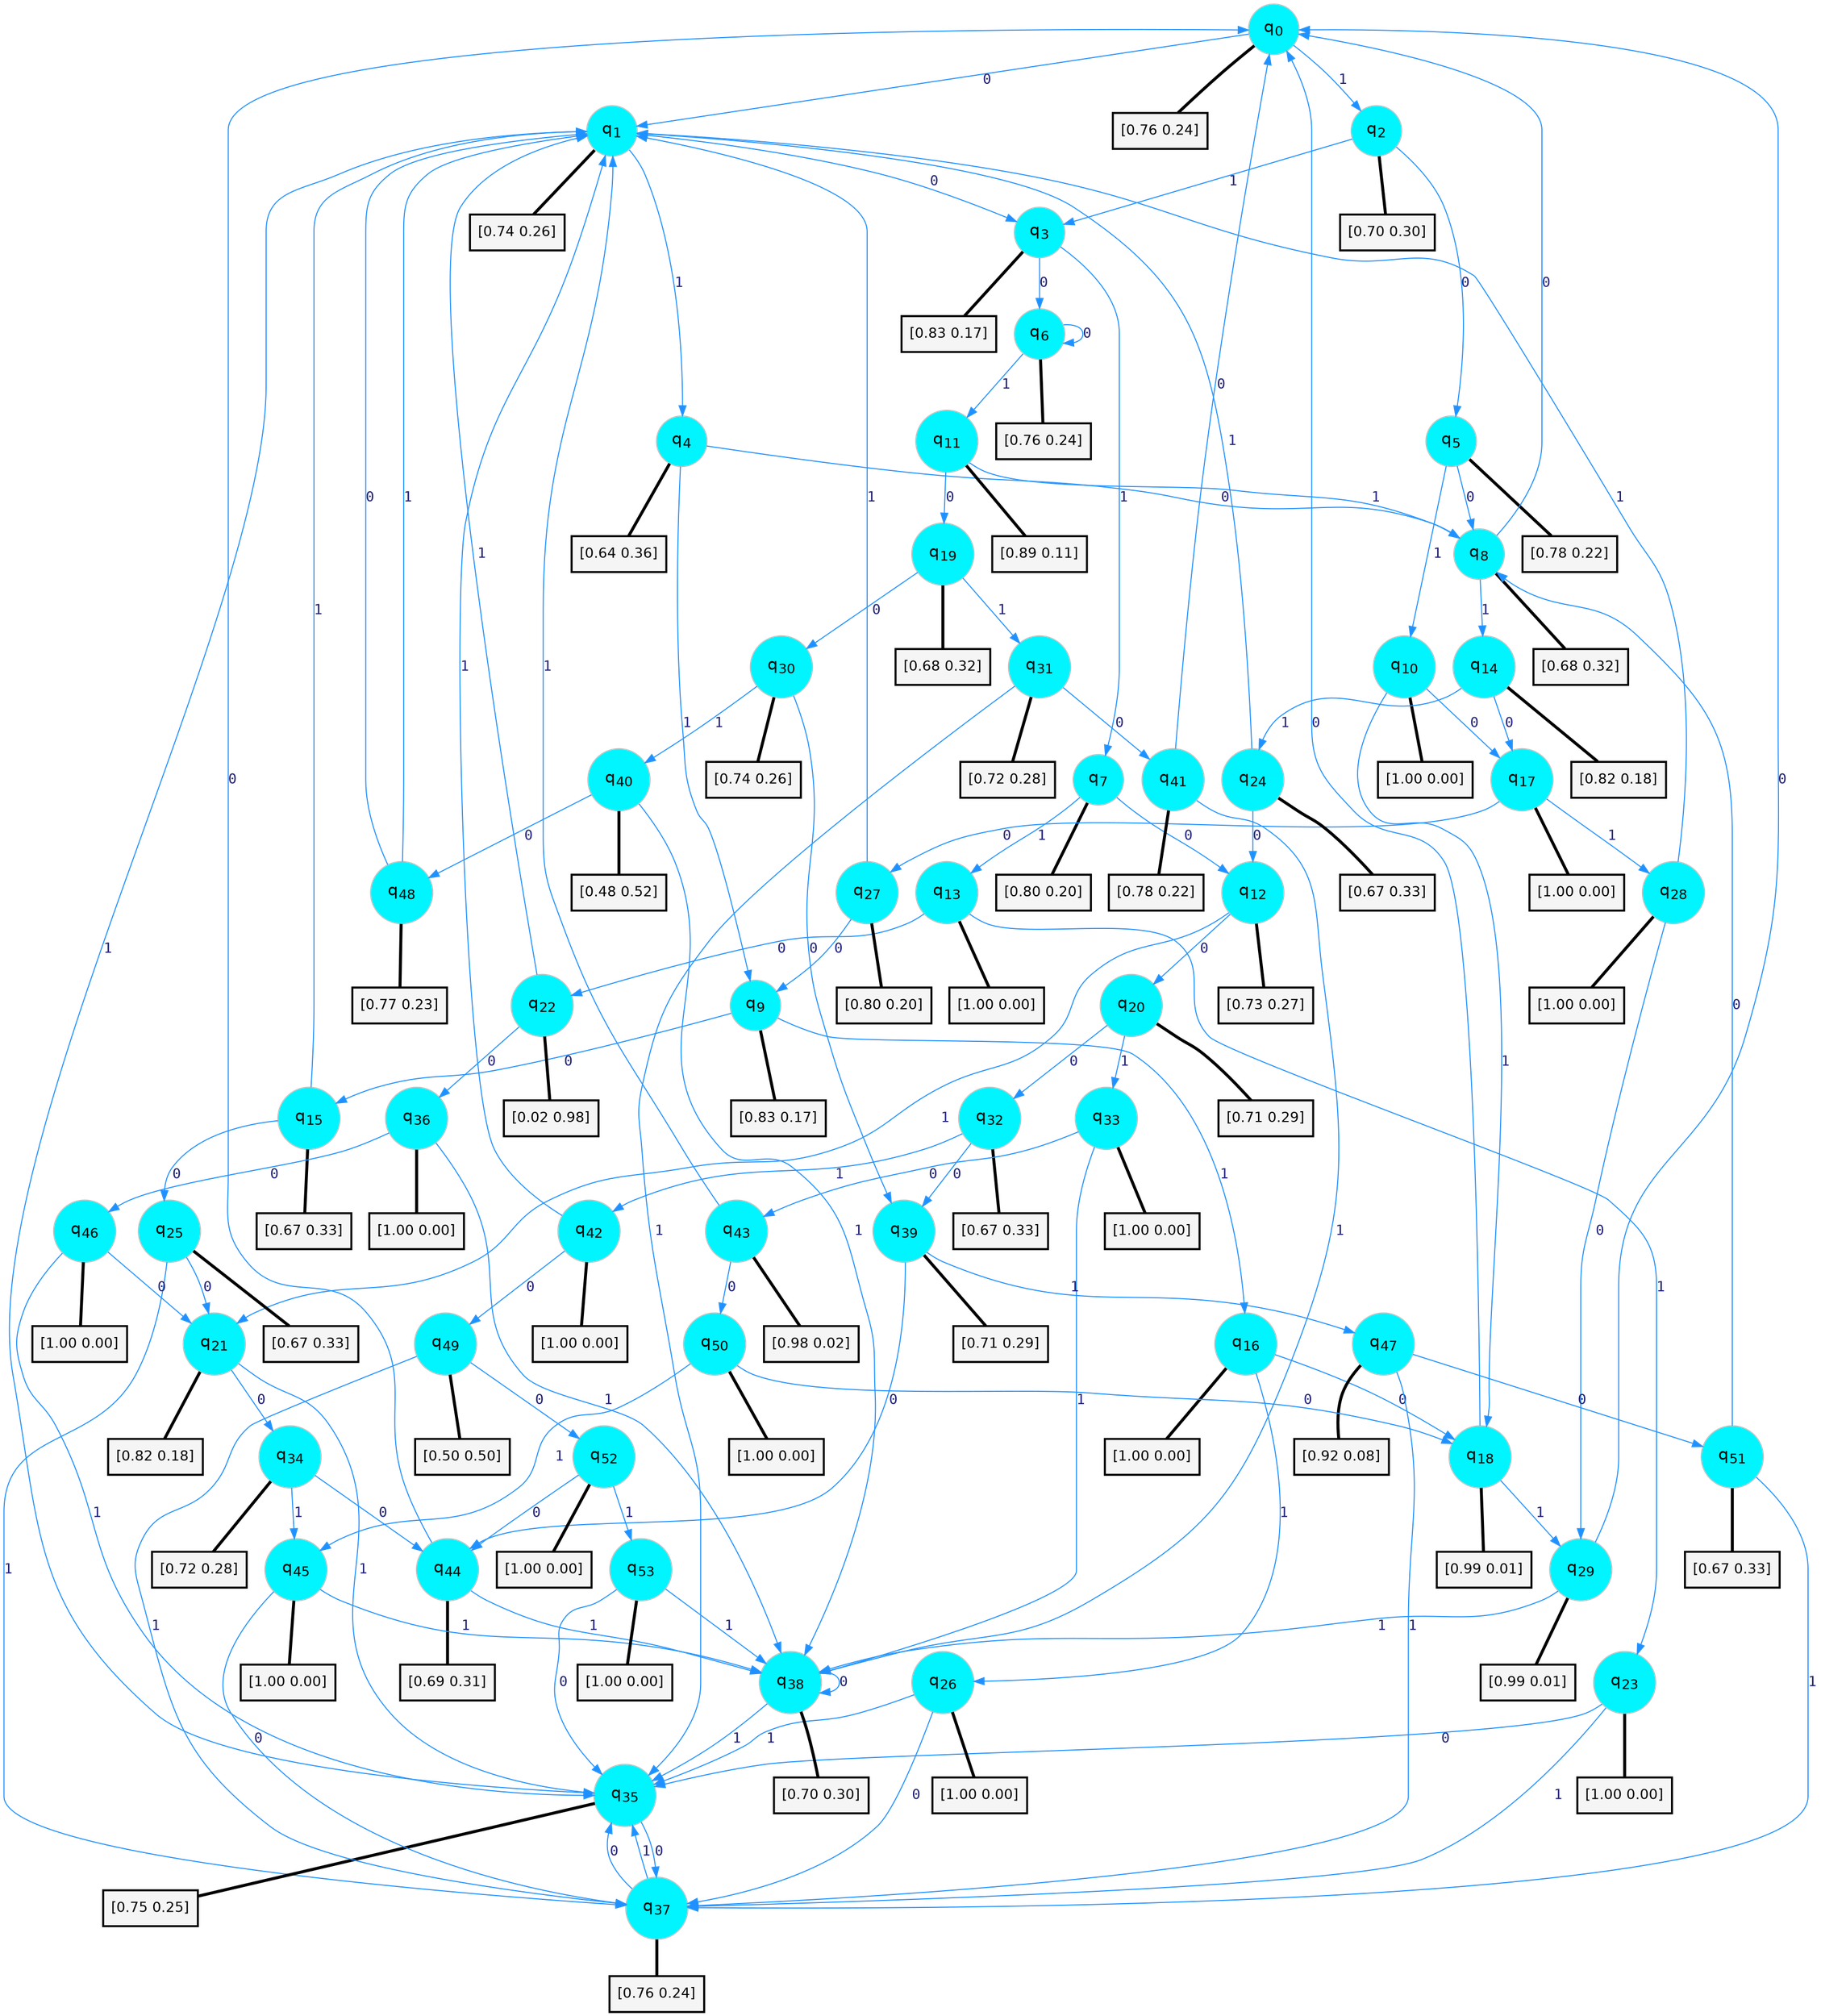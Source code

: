 digraph G {
graph [
bgcolor=transparent, dpi=300, rankdir=TD, size="40,25"];
node [
color=gray, fillcolor=turquoise1, fontcolor=black, fontname=Helvetica, fontsize=16, fontweight=bold, shape=circle, style=filled];
edge [
arrowsize=1, color=dodgerblue1, fontcolor=midnightblue, fontname=courier, fontweight=bold, penwidth=1, style=solid, weight=20];
0[label=<q<SUB>0</SUB>>];
1[label=<q<SUB>1</SUB>>];
2[label=<q<SUB>2</SUB>>];
3[label=<q<SUB>3</SUB>>];
4[label=<q<SUB>4</SUB>>];
5[label=<q<SUB>5</SUB>>];
6[label=<q<SUB>6</SUB>>];
7[label=<q<SUB>7</SUB>>];
8[label=<q<SUB>8</SUB>>];
9[label=<q<SUB>9</SUB>>];
10[label=<q<SUB>10</SUB>>];
11[label=<q<SUB>11</SUB>>];
12[label=<q<SUB>12</SUB>>];
13[label=<q<SUB>13</SUB>>];
14[label=<q<SUB>14</SUB>>];
15[label=<q<SUB>15</SUB>>];
16[label=<q<SUB>16</SUB>>];
17[label=<q<SUB>17</SUB>>];
18[label=<q<SUB>18</SUB>>];
19[label=<q<SUB>19</SUB>>];
20[label=<q<SUB>20</SUB>>];
21[label=<q<SUB>21</SUB>>];
22[label=<q<SUB>22</SUB>>];
23[label=<q<SUB>23</SUB>>];
24[label=<q<SUB>24</SUB>>];
25[label=<q<SUB>25</SUB>>];
26[label=<q<SUB>26</SUB>>];
27[label=<q<SUB>27</SUB>>];
28[label=<q<SUB>28</SUB>>];
29[label=<q<SUB>29</SUB>>];
30[label=<q<SUB>30</SUB>>];
31[label=<q<SUB>31</SUB>>];
32[label=<q<SUB>32</SUB>>];
33[label=<q<SUB>33</SUB>>];
34[label=<q<SUB>34</SUB>>];
35[label=<q<SUB>35</SUB>>];
36[label=<q<SUB>36</SUB>>];
37[label=<q<SUB>37</SUB>>];
38[label=<q<SUB>38</SUB>>];
39[label=<q<SUB>39</SUB>>];
40[label=<q<SUB>40</SUB>>];
41[label=<q<SUB>41</SUB>>];
42[label=<q<SUB>42</SUB>>];
43[label=<q<SUB>43</SUB>>];
44[label=<q<SUB>44</SUB>>];
45[label=<q<SUB>45</SUB>>];
46[label=<q<SUB>46</SUB>>];
47[label=<q<SUB>47</SUB>>];
48[label=<q<SUB>48</SUB>>];
49[label=<q<SUB>49</SUB>>];
50[label=<q<SUB>50</SUB>>];
51[label=<q<SUB>51</SUB>>];
52[label=<q<SUB>52</SUB>>];
53[label=<q<SUB>53</SUB>>];
54[label="[0.76 0.24]", shape=box,fontcolor=black, fontname=Helvetica, fontsize=14, penwidth=2, fillcolor=whitesmoke,color=black];
55[label="[0.74 0.26]", shape=box,fontcolor=black, fontname=Helvetica, fontsize=14, penwidth=2, fillcolor=whitesmoke,color=black];
56[label="[0.70 0.30]", shape=box,fontcolor=black, fontname=Helvetica, fontsize=14, penwidth=2, fillcolor=whitesmoke,color=black];
57[label="[0.83 0.17]", shape=box,fontcolor=black, fontname=Helvetica, fontsize=14, penwidth=2, fillcolor=whitesmoke,color=black];
58[label="[0.64 0.36]", shape=box,fontcolor=black, fontname=Helvetica, fontsize=14, penwidth=2, fillcolor=whitesmoke,color=black];
59[label="[0.78 0.22]", shape=box,fontcolor=black, fontname=Helvetica, fontsize=14, penwidth=2, fillcolor=whitesmoke,color=black];
60[label="[0.76 0.24]", shape=box,fontcolor=black, fontname=Helvetica, fontsize=14, penwidth=2, fillcolor=whitesmoke,color=black];
61[label="[0.80 0.20]", shape=box,fontcolor=black, fontname=Helvetica, fontsize=14, penwidth=2, fillcolor=whitesmoke,color=black];
62[label="[0.68 0.32]", shape=box,fontcolor=black, fontname=Helvetica, fontsize=14, penwidth=2, fillcolor=whitesmoke,color=black];
63[label="[0.83 0.17]", shape=box,fontcolor=black, fontname=Helvetica, fontsize=14, penwidth=2, fillcolor=whitesmoke,color=black];
64[label="[1.00 0.00]", shape=box,fontcolor=black, fontname=Helvetica, fontsize=14, penwidth=2, fillcolor=whitesmoke,color=black];
65[label="[0.89 0.11]", shape=box,fontcolor=black, fontname=Helvetica, fontsize=14, penwidth=2, fillcolor=whitesmoke,color=black];
66[label="[0.73 0.27]", shape=box,fontcolor=black, fontname=Helvetica, fontsize=14, penwidth=2, fillcolor=whitesmoke,color=black];
67[label="[1.00 0.00]", shape=box,fontcolor=black, fontname=Helvetica, fontsize=14, penwidth=2, fillcolor=whitesmoke,color=black];
68[label="[0.82 0.18]", shape=box,fontcolor=black, fontname=Helvetica, fontsize=14, penwidth=2, fillcolor=whitesmoke,color=black];
69[label="[0.67 0.33]", shape=box,fontcolor=black, fontname=Helvetica, fontsize=14, penwidth=2, fillcolor=whitesmoke,color=black];
70[label="[1.00 0.00]", shape=box,fontcolor=black, fontname=Helvetica, fontsize=14, penwidth=2, fillcolor=whitesmoke,color=black];
71[label="[1.00 0.00]", shape=box,fontcolor=black, fontname=Helvetica, fontsize=14, penwidth=2, fillcolor=whitesmoke,color=black];
72[label="[0.99 0.01]", shape=box,fontcolor=black, fontname=Helvetica, fontsize=14, penwidth=2, fillcolor=whitesmoke,color=black];
73[label="[0.68 0.32]", shape=box,fontcolor=black, fontname=Helvetica, fontsize=14, penwidth=2, fillcolor=whitesmoke,color=black];
74[label="[0.71 0.29]", shape=box,fontcolor=black, fontname=Helvetica, fontsize=14, penwidth=2, fillcolor=whitesmoke,color=black];
75[label="[0.82 0.18]", shape=box,fontcolor=black, fontname=Helvetica, fontsize=14, penwidth=2, fillcolor=whitesmoke,color=black];
76[label="[0.02 0.98]", shape=box,fontcolor=black, fontname=Helvetica, fontsize=14, penwidth=2, fillcolor=whitesmoke,color=black];
77[label="[1.00 0.00]", shape=box,fontcolor=black, fontname=Helvetica, fontsize=14, penwidth=2, fillcolor=whitesmoke,color=black];
78[label="[0.67 0.33]", shape=box,fontcolor=black, fontname=Helvetica, fontsize=14, penwidth=2, fillcolor=whitesmoke,color=black];
79[label="[0.67 0.33]", shape=box,fontcolor=black, fontname=Helvetica, fontsize=14, penwidth=2, fillcolor=whitesmoke,color=black];
80[label="[1.00 0.00]", shape=box,fontcolor=black, fontname=Helvetica, fontsize=14, penwidth=2, fillcolor=whitesmoke,color=black];
81[label="[0.80 0.20]", shape=box,fontcolor=black, fontname=Helvetica, fontsize=14, penwidth=2, fillcolor=whitesmoke,color=black];
82[label="[1.00 0.00]", shape=box,fontcolor=black, fontname=Helvetica, fontsize=14, penwidth=2, fillcolor=whitesmoke,color=black];
83[label="[0.99 0.01]", shape=box,fontcolor=black, fontname=Helvetica, fontsize=14, penwidth=2, fillcolor=whitesmoke,color=black];
84[label="[0.74 0.26]", shape=box,fontcolor=black, fontname=Helvetica, fontsize=14, penwidth=2, fillcolor=whitesmoke,color=black];
85[label="[0.72 0.28]", shape=box,fontcolor=black, fontname=Helvetica, fontsize=14, penwidth=2, fillcolor=whitesmoke,color=black];
86[label="[0.67 0.33]", shape=box,fontcolor=black, fontname=Helvetica, fontsize=14, penwidth=2, fillcolor=whitesmoke,color=black];
87[label="[1.00 0.00]", shape=box,fontcolor=black, fontname=Helvetica, fontsize=14, penwidth=2, fillcolor=whitesmoke,color=black];
88[label="[0.72 0.28]", shape=box,fontcolor=black, fontname=Helvetica, fontsize=14, penwidth=2, fillcolor=whitesmoke,color=black];
89[label="[0.75 0.25]", shape=box,fontcolor=black, fontname=Helvetica, fontsize=14, penwidth=2, fillcolor=whitesmoke,color=black];
90[label="[1.00 0.00]", shape=box,fontcolor=black, fontname=Helvetica, fontsize=14, penwidth=2, fillcolor=whitesmoke,color=black];
91[label="[0.76 0.24]", shape=box,fontcolor=black, fontname=Helvetica, fontsize=14, penwidth=2, fillcolor=whitesmoke,color=black];
92[label="[0.70 0.30]", shape=box,fontcolor=black, fontname=Helvetica, fontsize=14, penwidth=2, fillcolor=whitesmoke,color=black];
93[label="[0.71 0.29]", shape=box,fontcolor=black, fontname=Helvetica, fontsize=14, penwidth=2, fillcolor=whitesmoke,color=black];
94[label="[0.48 0.52]", shape=box,fontcolor=black, fontname=Helvetica, fontsize=14, penwidth=2, fillcolor=whitesmoke,color=black];
95[label="[0.78 0.22]", shape=box,fontcolor=black, fontname=Helvetica, fontsize=14, penwidth=2, fillcolor=whitesmoke,color=black];
96[label="[1.00 0.00]", shape=box,fontcolor=black, fontname=Helvetica, fontsize=14, penwidth=2, fillcolor=whitesmoke,color=black];
97[label="[0.98 0.02]", shape=box,fontcolor=black, fontname=Helvetica, fontsize=14, penwidth=2, fillcolor=whitesmoke,color=black];
98[label="[0.69 0.31]", shape=box,fontcolor=black, fontname=Helvetica, fontsize=14, penwidth=2, fillcolor=whitesmoke,color=black];
99[label="[1.00 0.00]", shape=box,fontcolor=black, fontname=Helvetica, fontsize=14, penwidth=2, fillcolor=whitesmoke,color=black];
100[label="[1.00 0.00]", shape=box,fontcolor=black, fontname=Helvetica, fontsize=14, penwidth=2, fillcolor=whitesmoke,color=black];
101[label="[0.92 0.08]", shape=box,fontcolor=black, fontname=Helvetica, fontsize=14, penwidth=2, fillcolor=whitesmoke,color=black];
102[label="[0.77 0.23]", shape=box,fontcolor=black, fontname=Helvetica, fontsize=14, penwidth=2, fillcolor=whitesmoke,color=black];
103[label="[0.50 0.50]", shape=box,fontcolor=black, fontname=Helvetica, fontsize=14, penwidth=2, fillcolor=whitesmoke,color=black];
104[label="[1.00 0.00]", shape=box,fontcolor=black, fontname=Helvetica, fontsize=14, penwidth=2, fillcolor=whitesmoke,color=black];
105[label="[0.67 0.33]", shape=box,fontcolor=black, fontname=Helvetica, fontsize=14, penwidth=2, fillcolor=whitesmoke,color=black];
106[label="[1.00 0.00]", shape=box,fontcolor=black, fontname=Helvetica, fontsize=14, penwidth=2, fillcolor=whitesmoke,color=black];
107[label="[1.00 0.00]", shape=box,fontcolor=black, fontname=Helvetica, fontsize=14, penwidth=2, fillcolor=whitesmoke,color=black];
0->1 [label=0];
0->2 [label=1];
0->54 [arrowhead=none, penwidth=3,color=black];
1->3 [label=0];
1->4 [label=1];
1->55 [arrowhead=none, penwidth=3,color=black];
2->5 [label=0];
2->3 [label=1];
2->56 [arrowhead=none, penwidth=3,color=black];
3->6 [label=0];
3->7 [label=1];
3->57 [arrowhead=none, penwidth=3,color=black];
4->8 [label=0];
4->9 [label=1];
4->58 [arrowhead=none, penwidth=3,color=black];
5->8 [label=0];
5->10 [label=1];
5->59 [arrowhead=none, penwidth=3,color=black];
6->6 [label=0];
6->11 [label=1];
6->60 [arrowhead=none, penwidth=3,color=black];
7->12 [label=0];
7->13 [label=1];
7->61 [arrowhead=none, penwidth=3,color=black];
8->0 [label=0];
8->14 [label=1];
8->62 [arrowhead=none, penwidth=3,color=black];
9->15 [label=0];
9->16 [label=1];
9->63 [arrowhead=none, penwidth=3,color=black];
10->17 [label=0];
10->18 [label=1];
10->64 [arrowhead=none, penwidth=3,color=black];
11->19 [label=0];
11->8 [label=1];
11->65 [arrowhead=none, penwidth=3,color=black];
12->20 [label=0];
12->21 [label=1];
12->66 [arrowhead=none, penwidth=3,color=black];
13->22 [label=0];
13->23 [label=1];
13->67 [arrowhead=none, penwidth=3,color=black];
14->17 [label=0];
14->24 [label=1];
14->68 [arrowhead=none, penwidth=3,color=black];
15->25 [label=0];
15->1 [label=1];
15->69 [arrowhead=none, penwidth=3,color=black];
16->18 [label=0];
16->26 [label=1];
16->70 [arrowhead=none, penwidth=3,color=black];
17->27 [label=0];
17->28 [label=1];
17->71 [arrowhead=none, penwidth=3,color=black];
18->0 [label=0];
18->29 [label=1];
18->72 [arrowhead=none, penwidth=3,color=black];
19->30 [label=0];
19->31 [label=1];
19->73 [arrowhead=none, penwidth=3,color=black];
20->32 [label=0];
20->33 [label=1];
20->74 [arrowhead=none, penwidth=3,color=black];
21->34 [label=0];
21->35 [label=1];
21->75 [arrowhead=none, penwidth=3,color=black];
22->36 [label=0];
22->1 [label=1];
22->76 [arrowhead=none, penwidth=3,color=black];
23->35 [label=0];
23->37 [label=1];
23->77 [arrowhead=none, penwidth=3,color=black];
24->12 [label=0];
24->1 [label=1];
24->78 [arrowhead=none, penwidth=3,color=black];
25->21 [label=0];
25->37 [label=1];
25->79 [arrowhead=none, penwidth=3,color=black];
26->37 [label=0];
26->35 [label=1];
26->80 [arrowhead=none, penwidth=3,color=black];
27->9 [label=0];
27->1 [label=1];
27->81 [arrowhead=none, penwidth=3,color=black];
28->29 [label=0];
28->1 [label=1];
28->82 [arrowhead=none, penwidth=3,color=black];
29->0 [label=0];
29->38 [label=1];
29->83 [arrowhead=none, penwidth=3,color=black];
30->39 [label=0];
30->40 [label=1];
30->84 [arrowhead=none, penwidth=3,color=black];
31->41 [label=0];
31->35 [label=1];
31->85 [arrowhead=none, penwidth=3,color=black];
32->39 [label=0];
32->42 [label=1];
32->86 [arrowhead=none, penwidth=3,color=black];
33->43 [label=0];
33->38 [label=1];
33->87 [arrowhead=none, penwidth=3,color=black];
34->44 [label=0];
34->45 [label=1];
34->88 [arrowhead=none, penwidth=3,color=black];
35->37 [label=0];
35->1 [label=1];
35->89 [arrowhead=none, penwidth=3,color=black];
36->46 [label=0];
36->38 [label=1];
36->90 [arrowhead=none, penwidth=3,color=black];
37->35 [label=0];
37->35 [label=1];
37->91 [arrowhead=none, penwidth=3,color=black];
38->38 [label=0];
38->35 [label=1];
38->92 [arrowhead=none, penwidth=3,color=black];
39->44 [label=0];
39->47 [label=1];
39->93 [arrowhead=none, penwidth=3,color=black];
40->48 [label=0];
40->38 [label=1];
40->94 [arrowhead=none, penwidth=3,color=black];
41->0 [label=0];
41->38 [label=1];
41->95 [arrowhead=none, penwidth=3,color=black];
42->49 [label=0];
42->1 [label=1];
42->96 [arrowhead=none, penwidth=3,color=black];
43->50 [label=0];
43->1 [label=1];
43->97 [arrowhead=none, penwidth=3,color=black];
44->0 [label=0];
44->38 [label=1];
44->98 [arrowhead=none, penwidth=3,color=black];
45->37 [label=0];
45->38 [label=1];
45->99 [arrowhead=none, penwidth=3,color=black];
46->21 [label=0];
46->35 [label=1];
46->100 [arrowhead=none, penwidth=3,color=black];
47->51 [label=0];
47->37 [label=1];
47->101 [arrowhead=none, penwidth=3,color=black];
48->1 [label=0];
48->1 [label=1];
48->102 [arrowhead=none, penwidth=3,color=black];
49->52 [label=0];
49->37 [label=1];
49->103 [arrowhead=none, penwidth=3,color=black];
50->18 [label=0];
50->45 [label=1];
50->104 [arrowhead=none, penwidth=3,color=black];
51->8 [label=0];
51->37 [label=1];
51->105 [arrowhead=none, penwidth=3,color=black];
52->44 [label=0];
52->53 [label=1];
52->106 [arrowhead=none, penwidth=3,color=black];
53->35 [label=0];
53->38 [label=1];
53->107 [arrowhead=none, penwidth=3,color=black];
}
